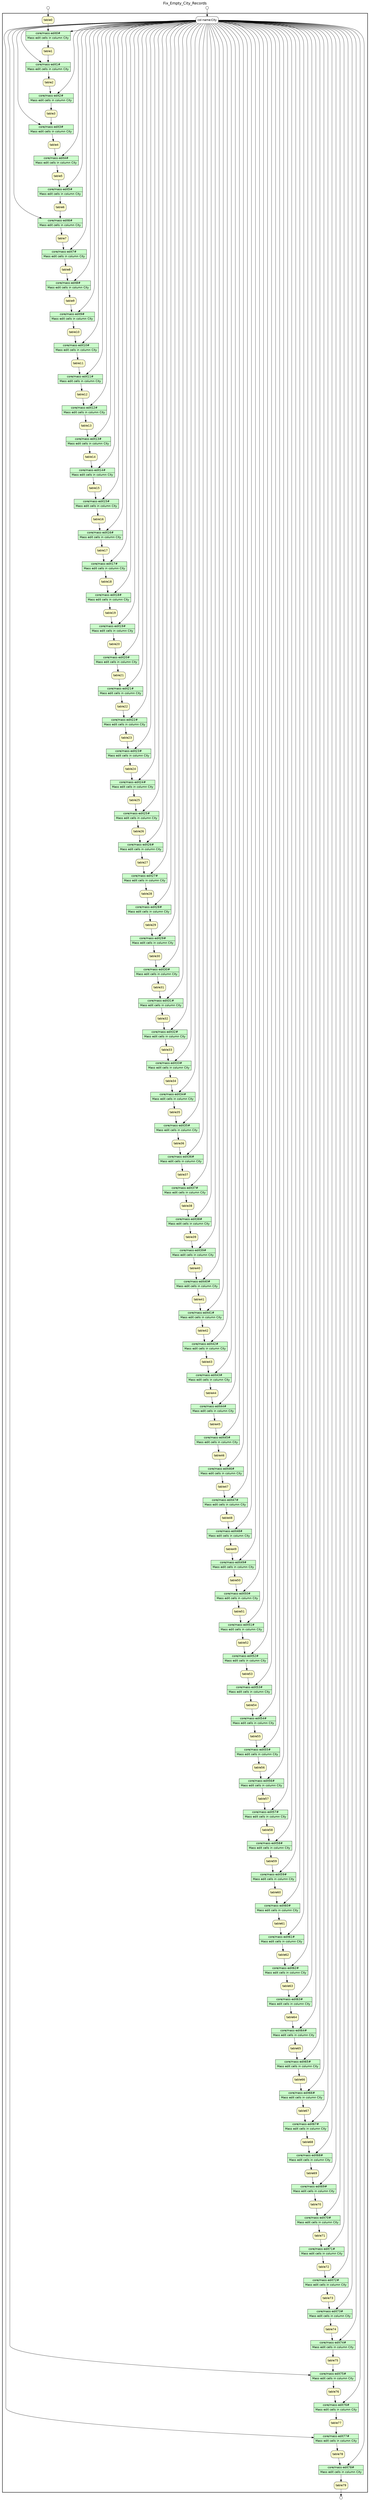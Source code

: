 /* Start of top-level graph */
digraph Workflow {
rankdir=TB

/* Title for graph */
fontname=Helvetica; fontsize=18; labelloc=t
label=Fix_Empty_City_Records

/* Start of double cluster for drawing box around nodes in workflow */
subgraph cluster_workflow_box_outer { label=""; color=black; penwidth=2
subgraph cluster_workflow_box_inner { label=""; penwidth=0

/* Style for nodes representing atomic programs in workflow */
node[shape=box style=filled fillcolor="#CCFFCC" peripheries=1 fontname=Helvetica]

/* Nodes representing atomic programs in workflow */
"core/mass-edit0#" [shape=record rankdir=LR label="{<f0> core/mass-edit0# |<f1> Mass edit cells in column City}"];
"core/mass-edit1#" [shape=record rankdir=LR label="{<f0> core/mass-edit1# |<f1> Mass edit cells in column City}"];
"core/mass-edit2#" [shape=record rankdir=LR label="{<f0> core/mass-edit2# |<f1> Mass edit cells in column City}"];
"core/mass-edit3#" [shape=record rankdir=LR label="{<f0> core/mass-edit3# |<f1> Mass edit cells in column City}"];
"core/mass-edit4#" [shape=record rankdir=LR label="{<f0> core/mass-edit4# |<f1> Mass edit cells in column City}"];
"core/mass-edit5#" [shape=record rankdir=LR label="{<f0> core/mass-edit5# |<f1> Mass edit cells in column City}"];
"core/mass-edit6#" [shape=record rankdir=LR label="{<f0> core/mass-edit6# |<f1> Mass edit cells in column City}"];
"core/mass-edit7#" [shape=record rankdir=LR label="{<f0> core/mass-edit7# |<f1> Mass edit cells in column City}"];
"core/mass-edit8#" [shape=record rankdir=LR label="{<f0> core/mass-edit8# |<f1> Mass edit cells in column City}"];
"core/mass-edit9#" [shape=record rankdir=LR label="{<f0> core/mass-edit9# |<f1> Mass edit cells in column City}"];
"core/mass-edit10#" [shape=record rankdir=LR label="{<f0> core/mass-edit10# |<f1> Mass edit cells in column City}"];
"core/mass-edit11#" [shape=record rankdir=LR label="{<f0> core/mass-edit11# |<f1> Mass edit cells in column City}"];
"core/mass-edit12#" [shape=record rankdir=LR label="{<f0> core/mass-edit12# |<f1> Mass edit cells in column City}"];
"core/mass-edit13#" [shape=record rankdir=LR label="{<f0> core/mass-edit13# |<f1> Mass edit cells in column City}"];
"core/mass-edit14#" [shape=record rankdir=LR label="{<f0> core/mass-edit14# |<f1> Mass edit cells in column City}"];
"core/mass-edit15#" [shape=record rankdir=LR label="{<f0> core/mass-edit15# |<f1> Mass edit cells in column City}"];
"core/mass-edit16#" [shape=record rankdir=LR label="{<f0> core/mass-edit16# |<f1> Mass edit cells in column City}"];
"core/mass-edit17#" [shape=record rankdir=LR label="{<f0> core/mass-edit17# |<f1> Mass edit cells in column City}"];
"core/mass-edit18#" [shape=record rankdir=LR label="{<f0> core/mass-edit18# |<f1> Mass edit cells in column City}"];
"core/mass-edit19#" [shape=record rankdir=LR label="{<f0> core/mass-edit19# |<f1> Mass edit cells in column City}"];
"core/mass-edit20#" [shape=record rankdir=LR label="{<f0> core/mass-edit20# |<f1> Mass edit cells in column City}"];
"core/mass-edit21#" [shape=record rankdir=LR label="{<f0> core/mass-edit21# |<f1> Mass edit cells in column City}"];
"core/mass-edit22#" [shape=record rankdir=LR label="{<f0> core/mass-edit22# |<f1> Mass edit cells in column City}"];
"core/mass-edit23#" [shape=record rankdir=LR label="{<f0> core/mass-edit23# |<f1> Mass edit cells in column City}"];
"core/mass-edit24#" [shape=record rankdir=LR label="{<f0> core/mass-edit24# |<f1> Mass edit cells in column City}"];
"core/mass-edit25#" [shape=record rankdir=LR label="{<f0> core/mass-edit25# |<f1> Mass edit cells in column City}"];
"core/mass-edit26#" [shape=record rankdir=LR label="{<f0> core/mass-edit26# |<f1> Mass edit cells in column City}"];
"core/mass-edit27#" [shape=record rankdir=LR label="{<f0> core/mass-edit27# |<f1> Mass edit cells in column City}"];
"core/mass-edit28#" [shape=record rankdir=LR label="{<f0> core/mass-edit28# |<f1> Mass edit cells in column City}"];
"core/mass-edit29#" [shape=record rankdir=LR label="{<f0> core/mass-edit29# |<f1> Mass edit cells in column City}"];
"core/mass-edit30#" [shape=record rankdir=LR label="{<f0> core/mass-edit30# |<f1> Mass edit cells in column City}"];
"core/mass-edit31#" [shape=record rankdir=LR label="{<f0> core/mass-edit31# |<f1> Mass edit cells in column City}"];
"core/mass-edit32#" [shape=record rankdir=LR label="{<f0> core/mass-edit32# |<f1> Mass edit cells in column City}"];
"core/mass-edit33#" [shape=record rankdir=LR label="{<f0> core/mass-edit33# |<f1> Mass edit cells in column City}"];
"core/mass-edit34#" [shape=record rankdir=LR label="{<f0> core/mass-edit34# |<f1> Mass edit cells in column City}"];
"core/mass-edit35#" [shape=record rankdir=LR label="{<f0> core/mass-edit35# |<f1> Mass edit cells in column City}"];
"core/mass-edit36#" [shape=record rankdir=LR label="{<f0> core/mass-edit36# |<f1> Mass edit cells in column City}"];
"core/mass-edit37#" [shape=record rankdir=LR label="{<f0> core/mass-edit37# |<f1> Mass edit cells in column City}"];
"core/mass-edit38#" [shape=record rankdir=LR label="{<f0> core/mass-edit38# |<f1> Mass edit cells in column City}"];
"core/mass-edit39#" [shape=record rankdir=LR label="{<f0> core/mass-edit39# |<f1> Mass edit cells in column City}"];
"core/mass-edit40#" [shape=record rankdir=LR label="{<f0> core/mass-edit40# |<f1> Mass edit cells in column City}"];
"core/mass-edit41#" [shape=record rankdir=LR label="{<f0> core/mass-edit41# |<f1> Mass edit cells in column City}"];
"core/mass-edit42#" [shape=record rankdir=LR label="{<f0> core/mass-edit42# |<f1> Mass edit cells in column City}"];
"core/mass-edit43#" [shape=record rankdir=LR label="{<f0> core/mass-edit43# |<f1> Mass edit cells in column City}"];
"core/mass-edit44#" [shape=record rankdir=LR label="{<f0> core/mass-edit44# |<f1> Mass edit cells in column City}"];
"core/mass-edit45#" [shape=record rankdir=LR label="{<f0> core/mass-edit45# |<f1> Mass edit cells in column City}"];
"core/mass-edit46#" [shape=record rankdir=LR label="{<f0> core/mass-edit46# |<f1> Mass edit cells in column City}"];
"core/mass-edit47#" [shape=record rankdir=LR label="{<f0> core/mass-edit47# |<f1> Mass edit cells in column City}"];
"core/mass-edit48#" [shape=record rankdir=LR label="{<f0> core/mass-edit48# |<f1> Mass edit cells in column City}"];
"core/mass-edit49#" [shape=record rankdir=LR label="{<f0> core/mass-edit49# |<f1> Mass edit cells in column City}"];
"core/mass-edit50#" [shape=record rankdir=LR label="{<f0> core/mass-edit50# |<f1> Mass edit cells in column City}"];
"core/mass-edit51#" [shape=record rankdir=LR label="{<f0> core/mass-edit51# |<f1> Mass edit cells in column City}"];
"core/mass-edit52#" [shape=record rankdir=LR label="{<f0> core/mass-edit52# |<f1> Mass edit cells in column City}"];
"core/mass-edit53#" [shape=record rankdir=LR label="{<f0> core/mass-edit53# |<f1> Mass edit cells in column City}"];
"core/mass-edit54#" [shape=record rankdir=LR label="{<f0> core/mass-edit54# |<f1> Mass edit cells in column City}"];
"core/mass-edit55#" [shape=record rankdir=LR label="{<f0> core/mass-edit55# |<f1> Mass edit cells in column City}"];
"core/mass-edit56#" [shape=record rankdir=LR label="{<f0> core/mass-edit56# |<f1> Mass edit cells in column City}"];
"core/mass-edit57#" [shape=record rankdir=LR label="{<f0> core/mass-edit57# |<f1> Mass edit cells in column City}"];
"core/mass-edit58#" [shape=record rankdir=LR label="{<f0> core/mass-edit58# |<f1> Mass edit cells in column City}"];
"core/mass-edit59#" [shape=record rankdir=LR label="{<f0> core/mass-edit59# |<f1> Mass edit cells in column City}"];
"core/mass-edit60#" [shape=record rankdir=LR label="{<f0> core/mass-edit60# |<f1> Mass edit cells in column City}"];
"core/mass-edit61#" [shape=record rankdir=LR label="{<f0> core/mass-edit61# |<f1> Mass edit cells in column City}"];
"core/mass-edit62#" [shape=record rankdir=LR label="{<f0> core/mass-edit62# |<f1> Mass edit cells in column City}"];
"core/mass-edit63#" [shape=record rankdir=LR label="{<f0> core/mass-edit63# |<f1> Mass edit cells in column City}"];
"core/mass-edit64#" [shape=record rankdir=LR label="{<f0> core/mass-edit64# |<f1> Mass edit cells in column City}"];
"core/mass-edit65#" [shape=record rankdir=LR label="{<f0> core/mass-edit65# |<f1> Mass edit cells in column City}"];
"core/mass-edit66#" [shape=record rankdir=LR label="{<f0> core/mass-edit66# |<f1> Mass edit cells in column City}"];
"core/mass-edit67#" [shape=record rankdir=LR label="{<f0> core/mass-edit67# |<f1> Mass edit cells in column City}"];
"core/mass-edit68#" [shape=record rankdir=LR label="{<f0> core/mass-edit68# |<f1> Mass edit cells in column City}"];
"core/mass-edit69#" [shape=record rankdir=LR label="{<f0> core/mass-edit69# |<f1> Mass edit cells in column City}"];
"core/mass-edit70#" [shape=record rankdir=LR label="{<f0> core/mass-edit70# |<f1> Mass edit cells in column City}"];
"core/mass-edit71#" [shape=record rankdir=LR label="{<f0> core/mass-edit71# |<f1> Mass edit cells in column City}"];
"core/mass-edit72#" [shape=record rankdir=LR label="{<f0> core/mass-edit72# |<f1> Mass edit cells in column City}"];
"core/mass-edit73#" [shape=record rankdir=LR label="{<f0> core/mass-edit73# |<f1> Mass edit cells in column City}"];
"core/mass-edit74#" [shape=record rankdir=LR label="{<f0> core/mass-edit74# |<f1> Mass edit cells in column City}"];
"core/mass-edit75#" [shape=record rankdir=LR label="{<f0> core/mass-edit75# |<f1> Mass edit cells in column City}"];
"core/mass-edit76#" [shape=record rankdir=LR label="{<f0> core/mass-edit76# |<f1> Mass edit cells in column City}"];
"core/mass-edit77#" [shape=record rankdir=LR label="{<f0> core/mass-edit77# |<f1> Mass edit cells in column City}"];
"core/mass-edit78#" [shape=record rankdir=LR label="{<f0> core/mass-edit78# |<f1> Mass edit cells in column City}"];

/* Style for nodes representing non-parameter data channels in workflow */
node[shape=box style="rounded,filled" fillcolor="#FFFFCC" peripheries=1 fontname=Helvetica]

/* Nodes for non-parameter data channels in workflow */
table79
table0
table1
table2
table3
table4
table5
table6
table7
table8
table9
table10
table11
table12
table13
table14
table15
table16
table17
table18
table19
table20
table21
table22
table23
table24
table25
table26
table27
table28
table29
table30
table31
table32
table33
table34
table35
table36
table37
table38
table39
table40
table41
table42
table43
table44
table45
table46
table47
table48
table49
table50
table51
table52
table53
table54
table55
table56
table57
table58
table59
table60
table61
table62
table63
table64
table65
table66
table67
table68
table69
table70
table71
table72
table73
table74
table75
table76
table77
table78

/* Style for nodes representing parameter channels in workflow */
node[shape=box style="rounded,filled" fillcolor="#FCFCFC" peripheries=1 fontname=Helvetica]

/* Nodes representing parameter channels in workflow */
"col-name:City"

/* Edges representing connections between programs and channels */
"core/mass-edit0#" -> table1
"col-name:City" -> "core/mass-edit0#"
table0 -> "core/mass-edit0#"
"core/mass-edit1#" -> table2
"col-name:City" -> "core/mass-edit1#"
table1 -> "core/mass-edit1#"
"core/mass-edit2#" -> table3
"col-name:City" -> "core/mass-edit2#"
table2 -> "core/mass-edit2#"
"core/mass-edit3#" -> table4
"col-name:City" -> "core/mass-edit3#"
table3 -> "core/mass-edit3#"
"core/mass-edit4#" -> table5
"col-name:City" -> "core/mass-edit4#"
table4 -> "core/mass-edit4#"
"core/mass-edit5#" -> table6
"col-name:City" -> "core/mass-edit5#"
table5 -> "core/mass-edit5#"
"core/mass-edit6#" -> table7
"col-name:City" -> "core/mass-edit6#"
table6 -> "core/mass-edit6#"
"core/mass-edit7#" -> table8
"col-name:City" -> "core/mass-edit7#"
table7 -> "core/mass-edit7#"
"core/mass-edit8#" -> table9
"col-name:City" -> "core/mass-edit8#"
table8 -> "core/mass-edit8#"
"core/mass-edit9#" -> table10
"col-name:City" -> "core/mass-edit9#"
table9 -> "core/mass-edit9#"
"core/mass-edit10#" -> table11
"col-name:City" -> "core/mass-edit10#"
table10 -> "core/mass-edit10#"
"core/mass-edit11#" -> table12
"col-name:City" -> "core/mass-edit11#"
table11 -> "core/mass-edit11#"
"core/mass-edit12#" -> table13
"col-name:City" -> "core/mass-edit12#"
table12 -> "core/mass-edit12#"
"core/mass-edit13#" -> table14
"col-name:City" -> "core/mass-edit13#"
table13 -> "core/mass-edit13#"
"core/mass-edit14#" -> table15
"col-name:City" -> "core/mass-edit14#"
table14 -> "core/mass-edit14#"
"core/mass-edit15#" -> table16
"col-name:City" -> "core/mass-edit15#"
table15 -> "core/mass-edit15#"
"core/mass-edit16#" -> table17
"col-name:City" -> "core/mass-edit16#"
table16 -> "core/mass-edit16#"
"core/mass-edit17#" -> table18
"col-name:City" -> "core/mass-edit17#"
table17 -> "core/mass-edit17#"
"core/mass-edit18#" -> table19
"col-name:City" -> "core/mass-edit18#"
table18 -> "core/mass-edit18#"
"core/mass-edit19#" -> table20
"col-name:City" -> "core/mass-edit19#"
table19 -> "core/mass-edit19#"
"core/mass-edit20#" -> table21
"col-name:City" -> "core/mass-edit20#"
table20 -> "core/mass-edit20#"
"core/mass-edit21#" -> table22
"col-name:City" -> "core/mass-edit21#"
table21 -> "core/mass-edit21#"
"core/mass-edit22#" -> table23
"col-name:City" -> "core/mass-edit22#"
table22 -> "core/mass-edit22#"
"core/mass-edit23#" -> table24
"col-name:City" -> "core/mass-edit23#"
table23 -> "core/mass-edit23#"
"core/mass-edit24#" -> table25
"col-name:City" -> "core/mass-edit24#"
table24 -> "core/mass-edit24#"
"core/mass-edit25#" -> table26
"col-name:City" -> "core/mass-edit25#"
table25 -> "core/mass-edit25#"
"core/mass-edit26#" -> table27
"col-name:City" -> "core/mass-edit26#"
table26 -> "core/mass-edit26#"
"core/mass-edit27#" -> table28
"col-name:City" -> "core/mass-edit27#"
table27 -> "core/mass-edit27#"
"core/mass-edit28#" -> table29
"col-name:City" -> "core/mass-edit28#"
table28 -> "core/mass-edit28#"
"core/mass-edit29#" -> table30
"col-name:City" -> "core/mass-edit29#"
table29 -> "core/mass-edit29#"
"core/mass-edit30#" -> table31
"col-name:City" -> "core/mass-edit30#"
table30 -> "core/mass-edit30#"
"core/mass-edit31#" -> table32
"col-name:City" -> "core/mass-edit31#"
table31 -> "core/mass-edit31#"
"core/mass-edit32#" -> table33
"col-name:City" -> "core/mass-edit32#"
table32 -> "core/mass-edit32#"
"core/mass-edit33#" -> table34
"col-name:City" -> "core/mass-edit33#"
table33 -> "core/mass-edit33#"
"core/mass-edit34#" -> table35
"col-name:City" -> "core/mass-edit34#"
table34 -> "core/mass-edit34#"
"core/mass-edit35#" -> table36
"col-name:City" -> "core/mass-edit35#"
table35 -> "core/mass-edit35#"
"core/mass-edit36#" -> table37
"col-name:City" -> "core/mass-edit36#"
table36 -> "core/mass-edit36#"
"core/mass-edit37#" -> table38
"col-name:City" -> "core/mass-edit37#"
table37 -> "core/mass-edit37#"
"core/mass-edit38#" -> table39
"col-name:City" -> "core/mass-edit38#"
table38 -> "core/mass-edit38#"
"core/mass-edit39#" -> table40
"col-name:City" -> "core/mass-edit39#"
table39 -> "core/mass-edit39#"
"core/mass-edit40#" -> table41
"col-name:City" -> "core/mass-edit40#"
table40 -> "core/mass-edit40#"
"core/mass-edit41#" -> table42
"col-name:City" -> "core/mass-edit41#"
table41 -> "core/mass-edit41#"
"core/mass-edit42#" -> table43
"col-name:City" -> "core/mass-edit42#"
table42 -> "core/mass-edit42#"
"core/mass-edit43#" -> table44
"col-name:City" -> "core/mass-edit43#"
table43 -> "core/mass-edit43#"
"core/mass-edit44#" -> table45
"col-name:City" -> "core/mass-edit44#"
table44 -> "core/mass-edit44#"
"core/mass-edit45#" -> table46
"col-name:City" -> "core/mass-edit45#"
table45 -> "core/mass-edit45#"
"core/mass-edit46#" -> table47
"col-name:City" -> "core/mass-edit46#"
table46 -> "core/mass-edit46#"
"core/mass-edit47#" -> table48
"col-name:City" -> "core/mass-edit47#"
table47 -> "core/mass-edit47#"
"core/mass-edit48#" -> table49
"col-name:City" -> "core/mass-edit48#"
table48 -> "core/mass-edit48#"
"core/mass-edit49#" -> table50
"col-name:City" -> "core/mass-edit49#"
table49 -> "core/mass-edit49#"
"core/mass-edit50#" -> table51
"col-name:City" -> "core/mass-edit50#"
table50 -> "core/mass-edit50#"
"core/mass-edit51#" -> table52
"col-name:City" -> "core/mass-edit51#"
table51 -> "core/mass-edit51#"
"core/mass-edit52#" -> table53
"col-name:City" -> "core/mass-edit52#"
table52 -> "core/mass-edit52#"
"core/mass-edit53#" -> table54
"col-name:City" -> "core/mass-edit53#"
table53 -> "core/mass-edit53#"
"core/mass-edit54#" -> table55
"col-name:City" -> "core/mass-edit54#"
table54 -> "core/mass-edit54#"
"core/mass-edit55#" -> table56
"col-name:City" -> "core/mass-edit55#"
table55 -> "core/mass-edit55#"
"core/mass-edit56#" -> table57
"col-name:City" -> "core/mass-edit56#"
table56 -> "core/mass-edit56#"
"core/mass-edit57#" -> table58
"col-name:City" -> "core/mass-edit57#"
table57 -> "core/mass-edit57#"
"core/mass-edit58#" -> table59
"col-name:City" -> "core/mass-edit58#"
table58 -> "core/mass-edit58#"
"core/mass-edit59#" -> table60
"col-name:City" -> "core/mass-edit59#"
table59 -> "core/mass-edit59#"
"core/mass-edit60#" -> table61
"col-name:City" -> "core/mass-edit60#"
table60 -> "core/mass-edit60#"
"core/mass-edit61#" -> table62
"col-name:City" -> "core/mass-edit61#"
table61 -> "core/mass-edit61#"
"core/mass-edit62#" -> table63
"col-name:City" -> "core/mass-edit62#"
table62 -> "core/mass-edit62#"
"core/mass-edit63#" -> table64
"col-name:City" -> "core/mass-edit63#"
table63 -> "core/mass-edit63#"
"core/mass-edit64#" -> table65
"col-name:City" -> "core/mass-edit64#"
table64 -> "core/mass-edit64#"
"core/mass-edit65#" -> table66
"col-name:City" -> "core/mass-edit65#"
table65 -> "core/mass-edit65#"
"core/mass-edit66#" -> table67
"col-name:City" -> "core/mass-edit66#"
table66 -> "core/mass-edit66#"
"core/mass-edit67#" -> table68
"col-name:City" -> "core/mass-edit67#"
table67 -> "core/mass-edit67#"
"core/mass-edit68#" -> table69
"col-name:City" -> "core/mass-edit68#"
table68 -> "core/mass-edit68#"
"core/mass-edit69#" -> table70
"col-name:City" -> "core/mass-edit69#"
table69 -> "core/mass-edit69#"
"core/mass-edit70#" -> table71
"col-name:City" -> "core/mass-edit70#"
table70 -> "core/mass-edit70#"
"core/mass-edit71#" -> table72
"col-name:City" -> "core/mass-edit71#"
table71 -> "core/mass-edit71#"
"core/mass-edit72#" -> table73
"col-name:City" -> "core/mass-edit72#"
table72 -> "core/mass-edit72#"
"core/mass-edit73#" -> table74
"col-name:City" -> "core/mass-edit73#"
table73 -> "core/mass-edit73#"
"core/mass-edit74#" -> table75
"col-name:City" -> "core/mass-edit74#"
table74 -> "core/mass-edit74#"
"core/mass-edit75#" -> table76
"col-name:City" -> "core/mass-edit75#"
table75 -> "core/mass-edit75#"
"core/mass-edit76#" -> table77
"col-name:City" -> "core/mass-edit76#"
table76 -> "core/mass-edit76#"
"core/mass-edit77#" -> table78
"col-name:City" -> "core/mass-edit77#"
table77 -> "core/mass-edit77#"
"core/mass-edit78#" -> table79
"col-name:City" -> "core/mass-edit78#"
table78 -> "core/mass-edit78#"

/* End of double cluster for drawing box around nodes in workflow */
}}

/* Style for nodes representing workflow input ports */
node[shape=circle style="rounded,filled" fillcolor="#FFFFFF" peripheries=1 fontname=Helvetica width=0.2]

/* Nodes representing workflow input ports */
"col-name:City_input_port" [label=""]
table0_input_port [label=""]

/* Style for nodes representing workflow output ports */
node[shape=circle style="rounded,filled" fillcolor="#FFFFFF" peripheries=1 fontname=Helvetica width=0.2]

/* Nodes representing workflow output ports */
table79_output_port [label=""]

/* Edges from input ports to channels */
"col-name:City_input_port" -> "col-name:City"
table0_input_port -> table0

/* Edges from channels to output ports */
table79 -> table79_output_port

/* End of top-level graph */
}
